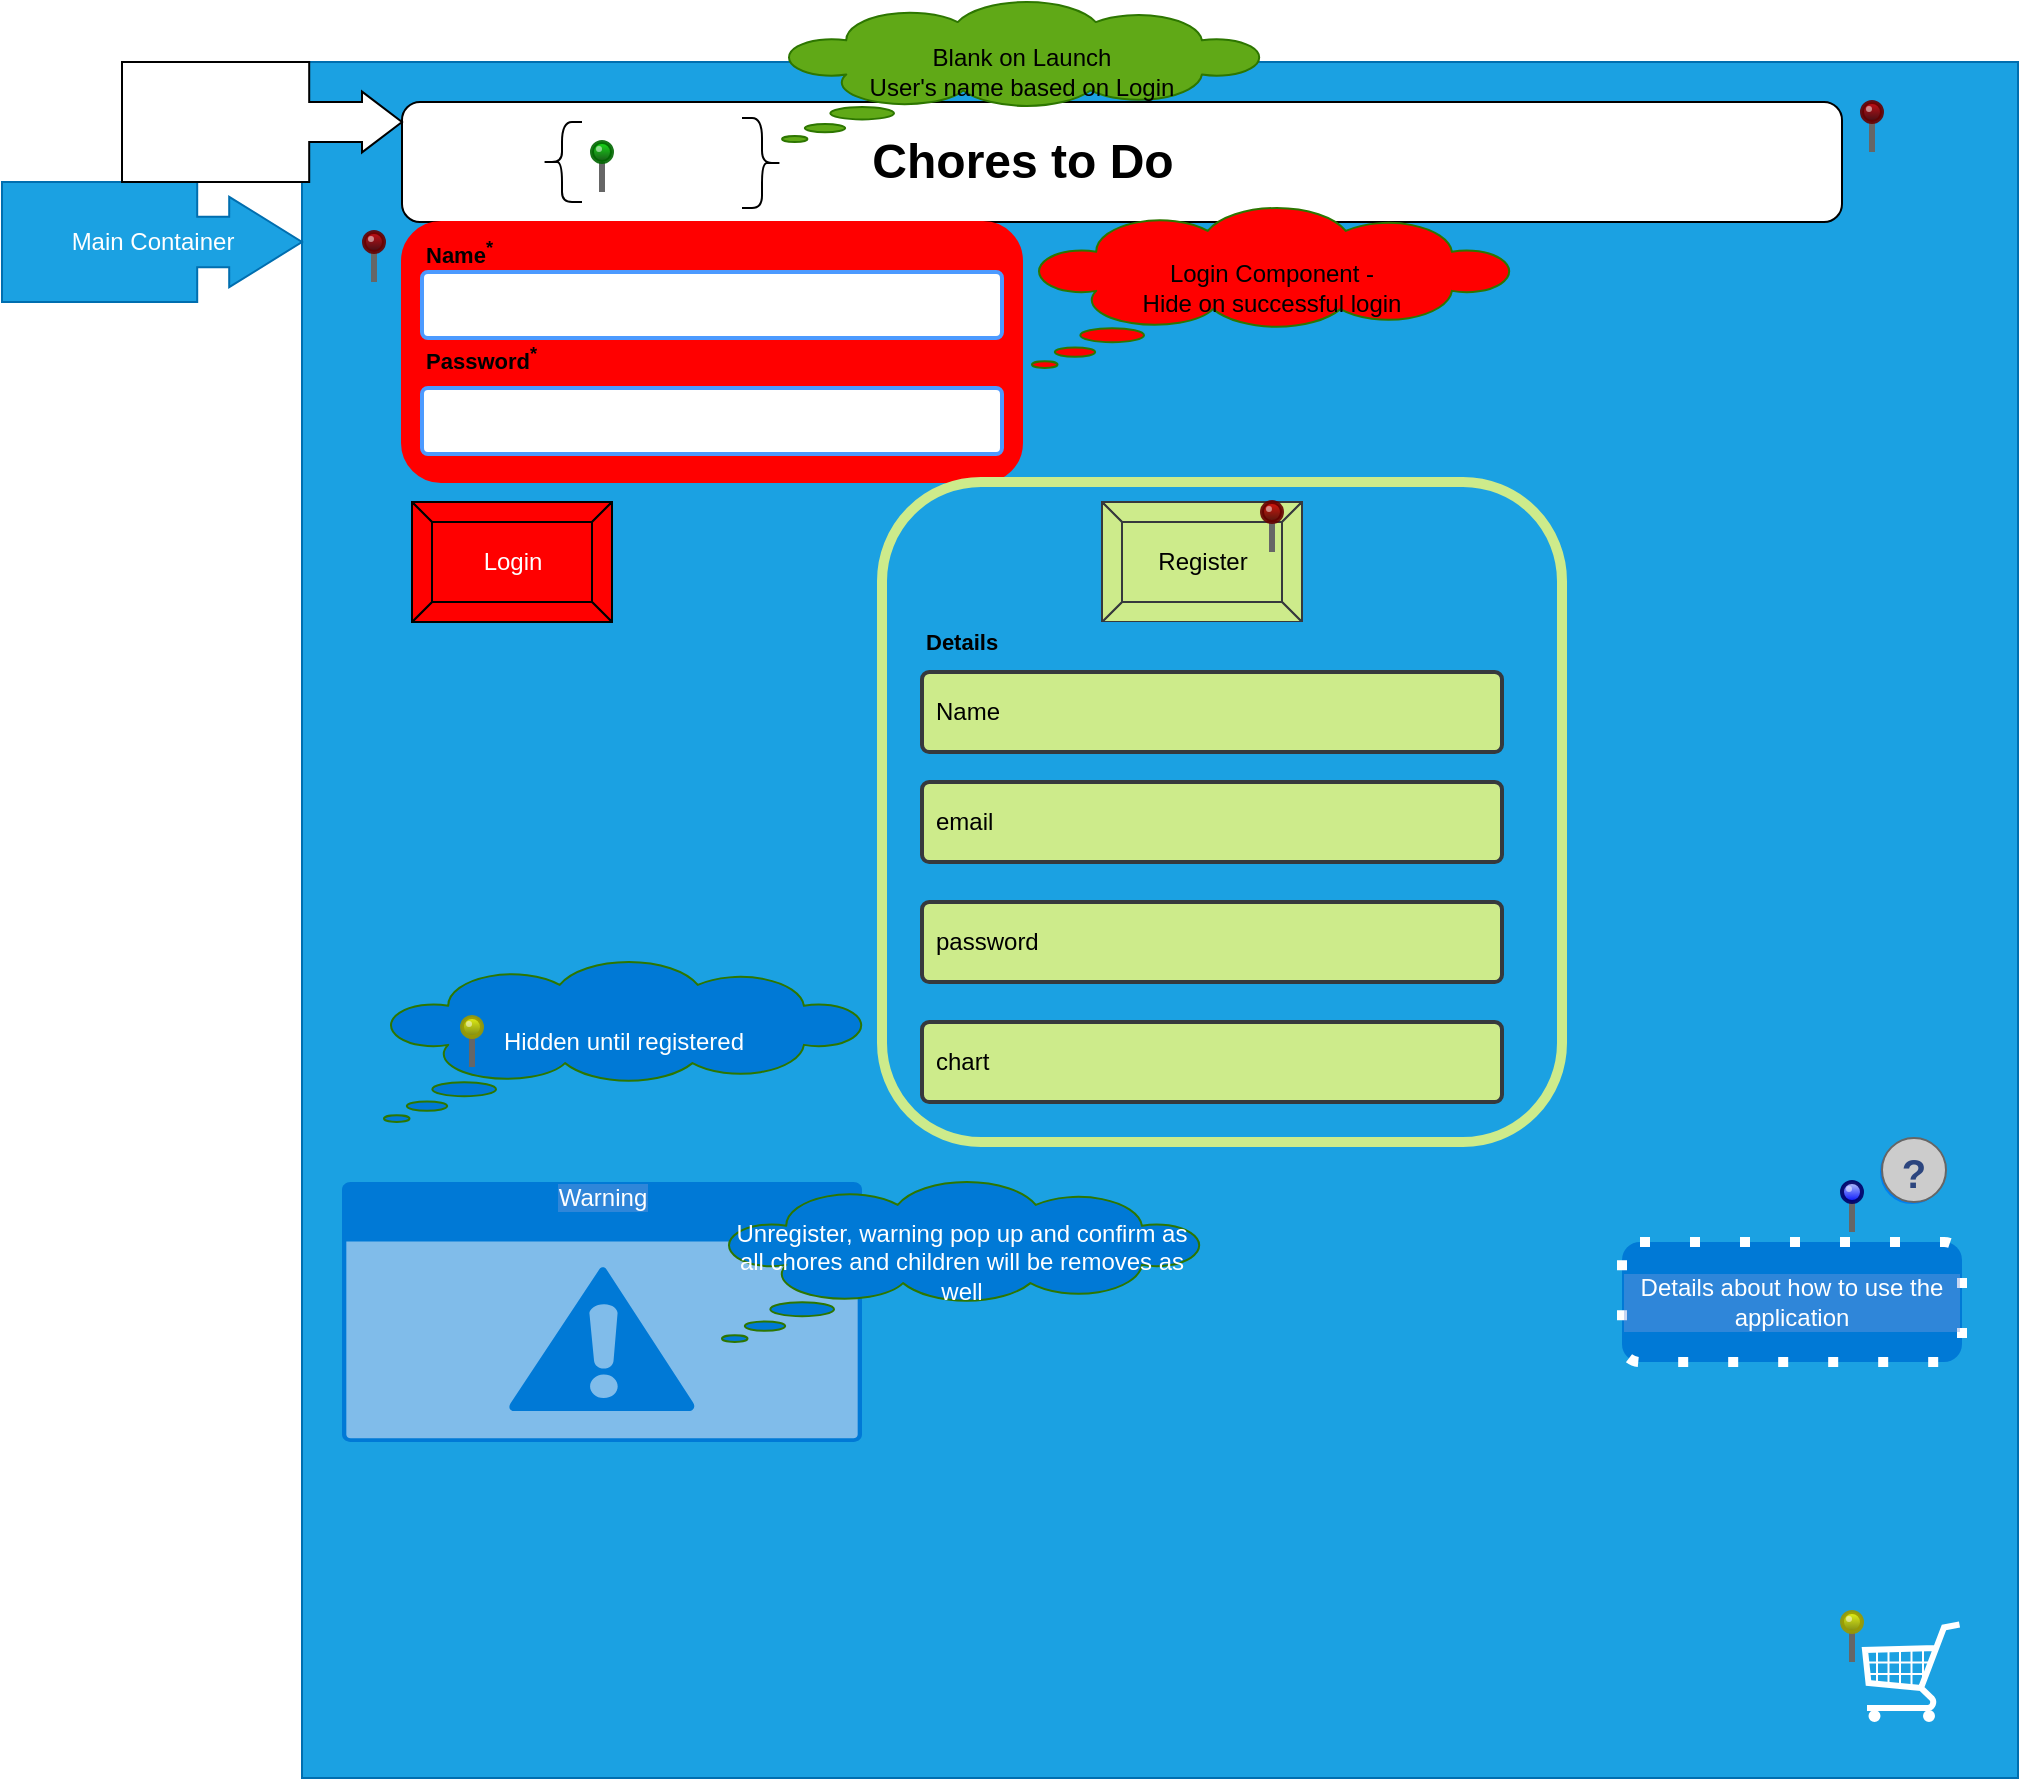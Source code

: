 <mxfile version="17.1.3" type="device" pages="2"><diagram id="uQdzxJknz-knkn3q2d2-" name="Home"><mxGraphModel dx="1422" dy="754" grid="1" gridSize="10" guides="1" tooltips="1" connect="1" arrows="1" fold="1" page="1" pageScale="1" pageWidth="1169" pageHeight="1654" math="0" shadow="0"><root><mxCell id="0"/><mxCell id="1" parent="0"/><mxCell id="AnnoRbx-xIk01J0Zp34o-1" value="" style="whiteSpace=wrap;html=1;aspect=fixed;fillColor=#1ba1e2;fontColor=#ffffff;strokeColor=#006EAF;" vertex="1" parent="1"><mxGeometry x="160" y="40" width="858" height="858" as="geometry"/></mxCell><mxCell id="AnnoRbx-xIk01J0Zp34o-2" value="" style="rounded=1;whiteSpace=wrap;html=1;" vertex="1" parent="1"><mxGeometry x="210" y="60" width="720" height="60" as="geometry"/></mxCell><mxCell id="AnnoRbx-xIk01J0Zp34o-3" value="" style="shape=curlyBracket;whiteSpace=wrap;html=1;rounded=1;" vertex="1" parent="1"><mxGeometry x="280" y="70" width="20" height="40" as="geometry"/></mxCell><mxCell id="AnnoRbx-xIk01J0Zp34o-4" value="" style="shape=curlyBracket;whiteSpace=wrap;html=1;rounded=1;flipH=1;" vertex="1" parent="1"><mxGeometry x="380" y="68" width="20" height="45" as="geometry"/></mxCell><mxCell id="AnnoRbx-xIk01J0Zp34o-5" value="Chores to Do" style="text;strokeColor=none;fillColor=none;html=1;fontSize=24;fontStyle=1;verticalAlign=middle;align=center;" vertex="1" parent="1"><mxGeometry x="470" y="70" width="100" height="40" as="geometry"/></mxCell><mxCell id="AnnoRbx-xIk01J0Zp34o-6" value="&lt;font color=&quot;#000000&quot;&gt;Blank on Launch&lt;br&gt;User's name based on Login&lt;/font&gt;" style="whiteSpace=wrap;html=1;shape=mxgraph.basic.cloud_callout;fillColor=#60a917;fontColor=#ffffff;strokeColor=#2D7600;" vertex="1" parent="1"><mxGeometry x="400" y="10" width="240" height="70" as="geometry"/></mxCell><mxCell id="AnnoRbx-xIk01J0Zp34o-7" value="&lt;font color=&quot;#ffffff&quot;&gt;Main Container&lt;/font&gt;" style="html=1;shadow=0;dashed=0;align=center;verticalAlign=middle;shape=mxgraph.arrows2.calloutArrow;dy=12.6;dx=36.4;notch=97.6;arrowHead=10;fontColor=#ffffff;fillColor=#1ba1e2;strokeColor=#006EAF;" vertex="1" parent="1"><mxGeometry x="10" y="100" width="150" height="60" as="geometry"/></mxCell><mxCell id="AnnoRbx-xIk01J0Zp34o-9" value="Always Show" style="html=1;shadow=0;dashed=0;align=center;verticalAlign=middle;shape=mxgraph.arrows2.calloutArrow;dy=10;dx=20;notch=93.6;arrowHead=5.2;fontColor=#FFFFFF;rotation=0;" vertex="1" parent="1"><mxGeometry x="70" y="40" width="140" height="60" as="geometry"/></mxCell><mxCell id="AnnoRbx-xIk01J0Zp34o-10" value="Login" style="labelPosition=center;verticalLabelPosition=middle;align=center;html=1;shape=mxgraph.basic.button;dx=10;fontColor=#FFFFFF;fillColor=#FF0000;" vertex="1" parent="1"><mxGeometry x="215" y="260" width="100" height="60" as="geometry"/></mxCell><mxCell id="AnnoRbx-xIk01J0Zp34o-11" value="Register&lt;span style=&quot;font-family: monospace; font-size: 0px;&quot;&gt;%3CmxGraphModel%3E%3Croot%3E%3CmxCell%20id%3D%220%22%2F%3E%3CmxCell%20id%3D%221%22%20parent%3D%220%22%2F%3E%3CmxCell%20id%3D%222%22%20value%3D%22Login%22%20style%3D%22labelPosition%3Dcenter%3BverticalLabelPosition%3Dmiddle%3Balign%3Dcenter%3Bhtml%3D1%3Bshape%3Dmxgraph.basic.button%3Bdx%3D10%3BfontColor%3D%23FFFFFF%3B%22%20vertex%3D%221%22%20parent%3D%221%22%3E%3CmxGeometry%20x%3D%22220%22%20y%3D%22200%22%20width%3D%22100%22%20height%3D%2260%22%20as%3D%22geometry%22%2F%3E%3C%2FmxCell%3E%3C%2Froot%3E%3C%2FmxGraphModel%3E&lt;/span&gt;" style="labelPosition=center;verticalLabelPosition=middle;align=center;html=1;shape=mxgraph.basic.button;dx=10;fillColor=#cdeb8b;strokeColor=#36393d;fontColor=#000000;" vertex="1" parent="1"><mxGeometry x="560" y="260" width="100" height="60" as="geometry"/></mxCell><mxCell id="AnnoRbx-xIk01J0Zp34o-17" value="" style="rounded=1;whiteSpace=wrap;html=1;fontColor=#FFFFFF;fillColor=#FF0000;strokeColor=#FF0000;" vertex="1" parent="1"><mxGeometry x="210" y="120" width="310" height="130" as="geometry"/></mxCell><mxCell id="AnnoRbx-xIk01J0Zp34o-13" value="Name&lt;sup&gt;&lt;font&gt;*&lt;/font&gt;&lt;/sup&gt;" style="fillColor=none;strokeColor=none;html=1;fontSize=11;fontStyle=0;align=left;fontColor=#000000;fontStyle=1;fontSize=11" vertex="1" parent="1"><mxGeometry x="220" y="125" width="240" height="20" as="geometry"/></mxCell><mxCell id="AnnoRbx-xIk01J0Zp34o-14" value="UserName" style="rounded=1;arcSize=9;align=left;spacingLeft=5;strokeColor=#4C9AFF;html=1;strokeWidth=2;fontSize=12;fontColor=#FFFFFF;labelBackgroundColor=default;" vertex="1" parent="1"><mxGeometry x="220" y="145" width="290" height="33" as="geometry"/></mxCell><mxCell id="AnnoRbx-xIk01J0Zp34o-15" value="Password&lt;sup&gt;&lt;font&gt;*&lt;/font&gt;&lt;/sup&gt;" style="fillColor=none;strokeColor=none;html=1;fontSize=11;fontStyle=0;align=left;fontColor=#000000;fontStyle=1;fontSize=11" vertex="1" parent="1"><mxGeometry x="220" y="178" width="240" height="20" as="geometry"/></mxCell><mxCell id="AnnoRbx-xIk01J0Zp34o-16" value="&amp;#8226;&amp;#8226;&amp;#8226;&amp;#8226;&amp;#8226;&amp;#8226;&amp;#8226;&amp;#8226;" style="rounded=1;arcSize=9;align=left;spacingLeft=5;strokeColor=#4C9AFF;html=1;strokeWidth=2;fontSize=12;fontColor=#FFFFFF;" vertex="1" parent="1"><mxGeometry x="220" y="203" width="290" height="33" as="geometry"/></mxCell><mxCell id="AnnoRbx-xIk01J0Zp34o-24" value="" style="rounded=1;whiteSpace=wrap;html=1;labelBackgroundColor=#1BA1E2;fontColor=#000000;strokeColor=#CDEB8B;fillColor=none;strokeWidth=5;" vertex="1" parent="1"><mxGeometry x="450" y="250" width="340" height="330" as="geometry"/></mxCell><mxCell id="AnnoRbx-xIk01J0Zp34o-18" value="&lt;font color=&quot;#000000&quot;&gt;Login Component - &lt;br&gt;Hide on successful login&lt;/font&gt;" style="whiteSpace=wrap;html=1;shape=mxgraph.basic.cloud_callout;fillColor=#FF0000;fontColor=#ffffff;strokeColor=#2D7600;" vertex="1" parent="1"><mxGeometry x="525" y="113" width="240" height="80" as="geometry"/></mxCell><mxCell id="AnnoRbx-xIk01J0Zp34o-19" value="Details" style="fillColor=#1ba1e2;strokeColor=none;html=1;fontSize=11;fontStyle=0;align=left;fontColor=#000000;fontStyle=1;fontSize=11;labelBackgroundColor=#1BA1E2;" vertex="1" parent="1"><mxGeometry x="470" y="320" width="240" height="20" as="geometry"/></mxCell><mxCell id="AnnoRbx-xIk01J0Zp34o-20" value="Name" style="rounded=1;arcSize=9;fillColor=#CDEB8B;align=left;spacingLeft=5;strokeColor=#36393d;html=1;strokeWidth=2;fontSize=12;labelBackgroundColor=#CDEB8B;fontColor=#000000;" vertex="1" parent="1"><mxGeometry x="470" y="345" width="290" height="40" as="geometry"/></mxCell><mxCell id="AnnoRbx-xIk01J0Zp34o-21" value="email&lt;span style=&quot;color: rgba(0 , 0 , 0 , 0) ; font-family: monospace ; font-size: 0px ; background-color: rgb(42 , 42 , 42)&quot;&gt;%3CmxGraphModel%3E%3Croot%3E%3CmxCell%20id%3D%220%22%2F%3E%3CmxCell%20id%3D%221%22%20parent%3D%220%22%2F%3E%3CmxCell%20id%3D%222%22%20value%3D%22Name%22%20style%3D%22rounded%3D1%3BarcSize%3D9%3BfillColor%3D%23CDEB8B%3Balign%3Dleft%3BspacingLeft%3D5%3BstrokeColor%3D%2336393d%3Bhtml%3D1%3BstrokeWidth%3D2%3BfontSize%3D12%3BlabelBackgroundColor%3D%23CDEB8B%3BfontColor%3D%23000000%3B%22%20vertex%3D%221%22%20parent%3D%221%22%3E%3CmxGeometry%20x%3D%22470%22%20y%3D%22345%22%20width%3D%22290%22%20height%3D%2240%22%20as%3D%22geometry%22%2F%3E%3C%2FmxCell%3E%3C%2Froot%3E%3C%2FmxGraphModel%3E&lt;/span&gt;" style="rounded=1;arcSize=9;fillColor=#CDEB8B;align=left;spacingLeft=5;strokeColor=#36393d;html=1;strokeWidth=2;fontSize=12;labelBackgroundColor=#CDEB8B;fontColor=#000000;" vertex="1" parent="1"><mxGeometry x="470" y="400" width="290" height="40" as="geometry"/></mxCell><mxCell id="AnnoRbx-xIk01J0Zp34o-22" value="password" style="rounded=1;arcSize=9;fillColor=#CDEB8B;align=left;spacingLeft=5;strokeColor=#36393d;html=1;strokeWidth=2;fontSize=12;labelBackgroundColor=#CDEB8B;fontColor=#000000;" vertex="1" parent="1"><mxGeometry x="470" y="460" width="290" height="40" as="geometry"/></mxCell><mxCell id="AnnoRbx-xIk01J0Zp34o-23" value="chart" style="rounded=1;arcSize=9;fillColor=#CDEB8B;align=left;spacingLeft=5;strokeColor=#36393d;html=1;strokeWidth=2;fontSize=12;labelBackgroundColor=#CDEB8B;fontColor=#000000;" vertex="1" parent="1"><mxGeometry x="470" y="520" width="290" height="40" as="geometry"/></mxCell><mxCell id="GNXQDysCYWcH0LZLFcFq-1" value="" style="shape=image;html=1;verticalAlign=top;verticalLabelPosition=bottom;labelBackgroundColor=#ffffff;imageAspect=0;aspect=fixed;image=https://cdn1.iconfinder.com/data/icons/Vista-Inspirate_1.0/128x128/filesystems/trashcan_full.png;dashed=1;dashPattern=1 4;fontColor=#FFFFFF;strokeColor=#33FFFF;strokeWidth=5;fillColor=#33FFFF;" vertex="1" parent="1"><mxGeometry x="172" y="560" width="38" height="38" as="geometry"/></mxCell><mxCell id="GNXQDysCYWcH0LZLFcFq-3" value="Warning" style="html=1;strokeColor=none;fillColor=#0079D6;labelPosition=center;verticalLabelPosition=middle;verticalAlign=top;align=center;fontSize=12;outlineConnect=0;spacingTop=-6;fontColor=#FFFFFF;sketch=0;shape=mxgraph.sitemap.warning;dashed=1;dashPattern=1 4;labelBackgroundColor=#79D6;" vertex="1" parent="1"><mxGeometry x="180" y="600" width="260" height="130" as="geometry"/></mxCell><mxCell id="GNXQDysCYWcH0LZLFcFq-4" value="&lt;font&gt;Unregister, warning pop up and confirm as all chores and children will be removes as well&lt;/font&gt;" style="whiteSpace=wrap;html=1;shape=mxgraph.basic.cloud_callout;fillColor=#0079D6;fontColor=#FFFFFF;strokeColor=#2D7600;" vertex="1" parent="1"><mxGeometry x="370" y="600" width="240" height="80" as="geometry"/></mxCell><mxCell id="GNXQDysCYWcH0LZLFcFq-5" value="&lt;font&gt;Hidden until registered&lt;br&gt;&lt;/font&gt;" style="whiteSpace=wrap;html=1;shape=mxgraph.basic.cloud_callout;fillColor=#0079D6;fontColor=#FFFFFF;strokeColor=#2D7600;" vertex="1" parent="1"><mxGeometry x="201" y="490" width="240" height="80" as="geometry"/></mxCell><mxCell id="GNXQDysCYWcH0LZLFcFq-6" value="" style="html=1;verticalLabelPosition=bottom;align=center;labelBackgroundColor=#ffffff;verticalAlign=top;strokeWidth=2;strokeColor=#0080F0;shadow=0;dashed=0;shape=mxgraph.ios7.icons.help;dashPattern=1 4;fontColor=#FFFFFF;fillColor=#0079D6;" vertex="1" parent="1"><mxGeometry x="950" y="580" width="30" height="30" as="geometry"/></mxCell><mxCell id="GNXQDysCYWcH0LZLFcFq-7" value="Details about how to use the application" style="rounded=1;whiteSpace=wrap;html=1;dashed=1;dashPattern=1 4;labelBackgroundColor=#79D6;fontColor=#FFFFFF;strokeColor=#FFFFFF;strokeWidth=5;fillColor=#0079D6;" vertex="1" parent="1"><mxGeometry x="820" y="630" width="170" height="60" as="geometry"/></mxCell><mxCell id="GNXQDysCYWcH0LZLFcFq-10" value="" style="verticalLabelPosition=bottom;shadow=0;dashed=0;align=center;html=1;verticalAlign=top;strokeWidth=1;shape=mxgraph.mockup.misc.help_icon;dashPattern=1 4;labelBackgroundColor=#79D6;fontColor=#FFFFFF;fillColor=#0079D6;" vertex="1" parent="1"><mxGeometry x="950" y="578" width="32" height="32" as="geometry"/></mxCell><mxCell id="GNXQDysCYWcH0LZLFcFq-11" value="" style="verticalLabelPosition=bottom;shadow=0;dashed=0;align=center;html=1;verticalAlign=top;strokeWidth=1;shape=mxgraph.mockup.misc.shoppingCart;strokeColor=#FFFFFF;dashPattern=1 4;labelBackgroundColor=#79D6;fontColor=#FFFFFF;fillColor=#FFFFFF;" vertex="1" parent="1"><mxGeometry x="940" y="820" width="50" height="50" as="geometry"/></mxCell><mxCell id="GNXQDysCYWcH0LZLFcFq-12" value="" style="verticalLabelPosition=top;shadow=0;dashed=0;align=center;html=1;verticalAlign=bottom;strokeWidth=1;shape=mxgraph.mockup.misc.pin;fillColor2=#dd0000;fillColor3=#440000;strokeColor=#660000;dashPattern=1 4;labelBackgroundColor=#79D6;fontColor=#FFFFFF;fillColor=#FFFFFF;" vertex="1" parent="1"><mxGeometry x="940" y="60" width="10" height="25" as="geometry"/></mxCell><mxCell id="GNXQDysCYWcH0LZLFcFq-13" value="" style="verticalLabelPosition=top;shadow=0;dashed=0;align=center;html=1;verticalAlign=bottom;strokeWidth=1;shape=mxgraph.mockup.misc.pin;fillColor2=#dd0000;fillColor3=#440000;strokeColor=#660000;dashPattern=1 4;labelBackgroundColor=#79D6;fontColor=#FFFFFF;fillColor=#FFFFFF;" vertex="1" parent="1"><mxGeometry x="191" y="125" width="10" height="25" as="geometry"/></mxCell><mxCell id="GNXQDysCYWcH0LZLFcFq-14" value="" style="verticalLabelPosition=top;shadow=0;dashed=0;align=center;html=1;verticalAlign=bottom;strokeWidth=1;shape=mxgraph.mockup.misc.pin;fillColor2=#dd0000;fillColor3=#440000;strokeColor=#660000;dashPattern=1 4;labelBackgroundColor=#79D6;fontColor=#FFFFFF;fillColor=#FFFFFF;" vertex="1" parent="1"><mxGeometry x="640" y="260" width="10" height="25" as="geometry"/></mxCell><mxCell id="AT_rOY_mARGP--_HJ1oe-1" value="" style="verticalLabelPosition=top;shadow=0;dashed=0;align=center;html=1;verticalAlign=bottom;strokeWidth=1;shape=mxgraph.mockup.misc.pin;fillColor2=#00dd00;fillColor3=#004400;strokeColor=#006600;dashPattern=1 4;labelBackgroundColor=#79D6;fontColor=#FFFFFF;fillColor=#FFFFFF;" vertex="1" parent="1"><mxGeometry x="305" y="80" width="10" height="25" as="geometry"/></mxCell><mxCell id="AT_rOY_mARGP--_HJ1oe-2" value="" style="verticalLabelPosition=top;shadow=0;dashed=0;align=center;html=1;verticalAlign=bottom;strokeWidth=1;shape=mxgraph.mockup.misc.pin;fillColor2=#ffff00;fillColor3=#888800;strokeColor=#999900;dashPattern=1 4;labelBackgroundColor=#79D6;fontColor=#FFFFFF;fillColor=#FFFFFF;" vertex="1" parent="1"><mxGeometry x="240" y="517.5" width="10" height="25" as="geometry"/></mxCell><mxCell id="AT_rOY_mARGP--_HJ1oe-3" value="" style="verticalLabelPosition=top;shadow=0;dashed=0;align=center;html=1;verticalAlign=bottom;strokeWidth=1;shape=mxgraph.mockup.misc.pin;fillColor2=#ccccff;fillColor3=#0000ff;strokeColor=#000066;dashPattern=1 4;labelBackgroundColor=#79D6;fontColor=#FFFFFF;fillColor=#FFFFFF;" vertex="1" parent="1"><mxGeometry x="930" y="600" width="10" height="25" as="geometry"/></mxCell><mxCell id="AT_rOY_mARGP--_HJ1oe-4" value="" style="verticalLabelPosition=top;shadow=0;dashed=0;align=center;html=1;verticalAlign=bottom;strokeWidth=1;shape=mxgraph.mockup.misc.pin;fillColor2=#ffff00;fillColor3=#888800;strokeColor=#999900;dashPattern=1 4;labelBackgroundColor=#79D6;fontColor=#FFFFFF;fillColor=#FFFFFF;" vertex="1" parent="1"><mxGeometry x="930" y="815" width="10" height="25" as="geometry"/></mxCell></root></mxGraphModel></diagram><diagram id="iOtjHNLt5gvTZADca6g7" name="User"><mxGraphModel dx="1497" dy="734" grid="1" gridSize="10" guides="1" tooltips="1" connect="1" arrows="1" fold="1" page="1" pageScale="1" pageWidth="1169" pageHeight="1654" math="0" shadow="0"><root><mxCell id="EKyuDqVygnuQrYyqgMCx-0"/><mxCell id="EKyuDqVygnuQrYyqgMCx-1" parent="EKyuDqVygnuQrYyqgMCx-0"/><mxCell id="EKyuDqVygnuQrYyqgMCx-2" value="" style="whiteSpace=wrap;html=1;aspect=fixed;fillColor=#1ba1e2;fontColor=#ffffff;strokeColor=#006EAF;" vertex="1" parent="EKyuDqVygnuQrYyqgMCx-1"><mxGeometry x="20" y="110" width="1050" height="1050" as="geometry"/></mxCell><mxCell id="HEvywO-M2xjcVS5ZFFDW-0" value="" style="rounded=1;whiteSpace=wrap;html=1;" vertex="1" parent="EKyuDqVygnuQrYyqgMCx-1"><mxGeometry x="65" y="210" width="1000" height="60" as="geometry"/></mxCell><mxCell id="HEvywO-M2xjcVS5ZFFDW-1" value="" style="shape=curlyBracket;whiteSpace=wrap;html=1;rounded=1;" vertex="1" parent="EKyuDqVygnuQrYyqgMCx-1"><mxGeometry x="145" y="220" width="20" height="40" as="geometry"/></mxCell><mxCell id="HEvywO-M2xjcVS5ZFFDW-2" value="" style="shape=curlyBracket;whiteSpace=wrap;html=1;rounded=1;flipH=1;" vertex="1" parent="EKyuDqVygnuQrYyqgMCx-1"><mxGeometry x="245" y="218" width="20" height="45" as="geometry"/></mxCell><mxCell id="HEvywO-M2xjcVS5ZFFDW-3" value="Chores to Do" style="text;strokeColor=none;fillColor=none;html=1;fontSize=24;fontStyle=1;verticalAlign=middle;align=center;" vertex="1" parent="EKyuDqVygnuQrYyqgMCx-1"><mxGeometry x="335" y="220" width="100" height="40" as="geometry"/></mxCell><mxCell id="eGK-EMF8AfHxRDZu5Wdc-0" value="" style="rounded=1;whiteSpace=wrap;html=1;labelBackgroundColor=#1BA1E2;fontColor=#000000;strokeColor=#000000;strokeWidth=5;fillColor=#FFFFFF;" vertex="1" parent="EKyuDqVygnuQrYyqgMCx-1"><mxGeometry x="135" y="295" width="800" height="400" as="geometry"/></mxCell><mxCell id="AoQenWk2DF9PCBRYERfh-0" value="Logout" style="labelPosition=center;verticalLabelPosition=middle;align=center;html=1;shape=mxgraph.basic.button;dx=10;fontColor=#000000;fillColor=#6666FF;strokeColor=#000000;" vertex="1" parent="EKyuDqVygnuQrYyqgMCx-1"><mxGeometry x="855" y="215.5" width="80" height="50" as="geometry"/></mxCell><mxCell id="AoQenWk2DF9PCBRYERfh-1" value="&lt;font color=&quot;#000000&quot;&gt;Hidden until successful login&lt;br&gt;Return to Home Page and hide&lt;/font&gt;" style="whiteSpace=wrap;html=1;shape=mxgraph.basic.cloud_callout;fillColor=#6666FF;fontColor=#ffffff;strokeColor=#2D7600;" vertex="1" parent="EKyuDqVygnuQrYyqgMCx-1"><mxGeometry x="865" y="135.5" width="240" height="80" as="geometry"/></mxCell><mxCell id="AoQenWk2DF9PCBRYERfh-2" value="Goal :" style="text;strokeColor=none;fillColor=none;html=1;fontSize=24;fontStyle=1;verticalAlign=middle;align=center;labelBackgroundColor=#1BA1E2;fontColor=#FFFFFF;" vertex="1" parent="EKyuDqVygnuQrYyqgMCx-1"><mxGeometry x="165" y="410" width="100" height="40" as="geometry"/></mxCell><mxCell id="AoQenWk2DF9PCBRYERfh-3" value="" style="shape=curlyBracket;whiteSpace=wrap;html=1;rounded=1;fontColor=#000000;fillColor=#000000;strokeColor=#000000;" vertex="1" parent="EKyuDqVygnuQrYyqgMCx-1"><mxGeometry x="255" y="410" width="20" height="40" as="geometry"/></mxCell><mxCell id="AoQenWk2DF9PCBRYERfh-4" value="" style="shape=curlyBracket;whiteSpace=wrap;html=1;rounded=1;flipH=1;fontColor=#000000;fillColor=#000000;strokeColor=#000000;" vertex="1" parent="EKyuDqVygnuQrYyqgMCx-1"><mxGeometry x="341" y="410" width="20" height="40" as="geometry"/></mxCell><mxCell id="AoQenWk2DF9PCBRYERfh-9" value="Goal" style="edgeStyle=orthogonalEdgeStyle;rounded=0;orthogonalLoop=1;jettySize=auto;html=1;fontColor=#000000;labelBackgroundColor=#FFFF33;exitX=0.967;exitY=0.75;exitDx=0;exitDy=0;exitPerimeter=0;" edge="1" parent="EKyuDqVygnuQrYyqgMCx-1" source="AoQenWk2DF9PCBRYERfh-6" target="AoQenWk2DF9PCBRYERfh-7"><mxGeometry relative="1" as="geometry"/></mxCell><mxCell id="AoQenWk2DF9PCBRYERfh-6" value="" style="shape=curlyBracket;whiteSpace=wrap;html=1;rounded=1;fontColor=#000000;fillColor=#000000;strokeColor=#000000;" vertex="1" parent="EKyuDqVygnuQrYyqgMCx-1"><mxGeometry x="654" y="410" width="20" height="40" as="geometry"/></mxCell><mxCell id="AoQenWk2DF9PCBRYERfh-7" value="" style="shape=curlyBracket;whiteSpace=wrap;html=1;rounded=1;flipH=1;fontColor=#000000;fillColor=#000000;strokeColor=#000000;" vertex="1" parent="EKyuDqVygnuQrYyqgMCx-1"><mxGeometry x="704" y="410" width="20" height="40" as="geometry"/></mxCell><mxCell id="AoQenWk2DF9PCBRYERfh-8" value="creditsEarned" style="text;html=1;strokeColor=none;fillColor=none;align=center;verticalAlign=middle;whiteSpace=wrap;rounded=0;labelBackgroundColor=#FFFF33;fontColor=#000000;" vertex="1" parent="EKyuDqVygnuQrYyqgMCx-1"><mxGeometry x="277" y="415" width="60" height="30" as="geometry"/></mxCell><mxCell id="AoQenWk2DF9PCBRYERfh-10" value="" style="shape=curlyBracket;whiteSpace=wrap;html=1;rounded=1;fontColor=#000000;fillColor=#000000;strokeColor=#000000;" vertex="1" parent="EKyuDqVygnuQrYyqgMCx-1"><mxGeometry x="735" y="410" width="20" height="40" as="geometry"/></mxCell><mxCell id="AoQenWk2DF9PCBRYERfh-11" value="" style="shape=curlyBracket;whiteSpace=wrap;html=1;rounded=1;flipH=1;fontColor=#000000;fillColor=#000000;strokeColor=#000000;" vertex="1" parent="EKyuDqVygnuQrYyqgMCx-1"><mxGeometry x="835" y="410" width="20" height="40" as="geometry"/></mxCell><mxCell id="AoQenWk2DF9PCBRYERfh-12" value="credittype" style="text;html=1;strokeColor=none;fillColor=none;align=center;verticalAlign=middle;whiteSpace=wrap;rounded=0;labelBackgroundColor=#FFFF33;fontColor=#000000;" vertex="1" parent="EKyuDqVygnuQrYyqgMCx-1"><mxGeometry x="765" y="415" width="60" height="30" as="geometry"/></mxCell><mxCell id="AoQenWk2DF9PCBRYERfh-14" value="" style="verticalLabelPosition=bottom;verticalAlign=top;html=1;shape=mxgraph.basic.smiley;labelBackgroundColor=#FFFF33;fontColor=#000000;strokeColor=#000000;strokeWidth=5;fillColor=#FFFF33;" vertex="1" parent="EKyuDqVygnuQrYyqgMCx-1"><mxGeometry x="875" y="380" width="100" height="100" as="geometry"/></mxCell><mxCell id="AoQenWk2DF9PCBRYERfh-15" value="&lt;font color=&quot;#000000&quot;&gt;Animate graphic when goal achieved&lt;/font&gt;" style="whiteSpace=wrap;html=1;shape=mxgraph.basic.cloud_callout;fillColor=#FFFF33;fontColor=#ffffff;strokeColor=#2D7600;" vertex="1" parent="EKyuDqVygnuQrYyqgMCx-1"><mxGeometry x="875" y="310" width="240" height="80" as="geometry"/></mxCell><mxCell id="AoQenWk2DF9PCBRYERfh-17" value="Task" style="text;html=1;strokeColor=none;fillColor=none;align=center;verticalAlign=middle;whiteSpace=wrap;rounded=0;labelBackgroundColor=#FFFFFF;fontColor=#000000;" vertex="1" parent="EKyuDqVygnuQrYyqgMCx-1"><mxGeometry x="215" y="485" width="60" height="30" as="geometry"/></mxCell><mxCell id="AoQenWk2DF9PCBRYERfh-18" value="Description" style="text;html=1;strokeColor=none;fillColor=none;align=center;verticalAlign=middle;whiteSpace=wrap;rounded=0;labelBackgroundColor=#FFFFFF;fontColor=#000000;" vertex="1" parent="EKyuDqVygnuQrYyqgMCx-1"><mxGeometry x="361" y="485" width="60" height="30" as="geometry"/></mxCell><mxCell id="AoQenWk2DF9PCBRYERfh-19" value="Status" style="text;html=1;strokeColor=none;fillColor=none;align=center;verticalAlign=middle;whiteSpace=wrap;rounded=0;labelBackgroundColor=#FFFFFF;fontColor=#000000;" vertex="1" parent="EKyuDqVygnuQrYyqgMCx-1"><mxGeometry x="714" y="480" width="60" height="30" as="geometry"/></mxCell><mxCell id="AoQenWk2DF9PCBRYERfh-20" value="Complete" style="labelPosition=center;verticalLabelPosition=middle;align=center;html=1;shape=mxgraph.basic.button;dx=10;fontColor=#000000;fillColor=#FFFF33;strokeColor=#000000;" vertex="1" parent="EKyuDqVygnuQrYyqgMCx-1"><mxGeometry x="624" y="520" width="100" height="60" as="geometry"/></mxCell><mxCell id="AoQenWk2DF9PCBRYERfh-21" value="" style="verticalLabelPosition=bottom;verticalAlign=top;html=1;shape=mxgraph.basic.tick;labelBackgroundColor=#FFFF33;fontColor=#000000;strokeColor=#000000;strokeWidth=5;fillColor=#FFFF33;" vertex="1" parent="EKyuDqVygnuQrYyqgMCx-1"><mxGeometry x="740" y="510" width="85" height="80" as="geometry"/></mxCell><mxCell id="AoQenWk2DF9PCBRYERfh-23" value="Credits" style="text;html=1;strokeColor=none;fillColor=none;align=center;verticalAlign=middle;whiteSpace=wrap;rounded=0;labelBackgroundColor=#FFFFFF;fontColor=#000000;" vertex="1" parent="EKyuDqVygnuQrYyqgMCx-1"><mxGeometry x="505" y="485" width="60" height="30" as="geometry"/></mxCell><mxCell id="AoQenWk2DF9PCBRYERfh-24" value="" style="shape=partialRectangle;whiteSpace=wrap;html=1;top=0;bottom=0;fillColor=none;labelBackgroundColor=#FFFFFF;fontColor=#000000;strokeColor=#000000;strokeWidth=5;" vertex="1" parent="EKyuDqVygnuQrYyqgMCx-1"><mxGeometry x="185" y="480" width="120" height="40" as="geometry"/></mxCell><mxCell id="AoQenWk2DF9PCBRYERfh-25" value="" style="shape=partialRectangle;whiteSpace=wrap;html=1;right=0;top=0;bottom=0;fillColor=none;routingCenterX=-0.5;labelBackgroundColor=#FFFFFF;fontColor=#000000;strokeColor=#000000;strokeWidth=5;" vertex="1" parent="EKyuDqVygnuQrYyqgMCx-1"><mxGeometry x="486" y="480" width="120" height="40" as="geometry"/></mxCell><mxCell id="AoQenWk2DF9PCBRYERfh-26" value="" style="shape=partialRectangle;whiteSpace=wrap;html=1;right=0;top=0;bottom=0;fillColor=none;routingCenterX=-0.5;labelBackgroundColor=#FFFF33;fontColor=#000000;strokeColor=#000000;strokeWidth=5;" vertex="1" parent="EKyuDqVygnuQrYyqgMCx-1"><mxGeometry x="604" y="480" width="120" height="40" as="geometry"/></mxCell><mxCell id="AoQenWk2DF9PCBRYERfh-27" value="xxxxxx" style="text;html=1;strokeColor=none;fillColor=none;align=center;verticalAlign=middle;whiteSpace=wrap;rounded=0;labelBackgroundColor=#FFFFFF;fontColor=#000000;" vertex="1" parent="EKyuDqVygnuQrYyqgMCx-1"><mxGeometry x="215" y="520" width="60" height="30" as="geometry"/></mxCell><mxCell id="AoQenWk2DF9PCBRYERfh-28" value="xxxxxx" style="text;html=1;strokeColor=none;fillColor=none;align=center;verticalAlign=middle;whiteSpace=wrap;rounded=0;labelBackgroundColor=#FFFFFF;fontColor=#000000;" vertex="1" parent="EKyuDqVygnuQrYyqgMCx-1"><mxGeometry x="361" y="520" width="60" height="30" as="geometry"/></mxCell><mxCell id="AoQenWk2DF9PCBRYERfh-29" value="xxxxxx" style="text;html=1;strokeColor=none;fillColor=none;align=center;verticalAlign=middle;whiteSpace=wrap;rounded=0;labelBackgroundColor=#FFFFFF;fontColor=#000000;" vertex="1" parent="EKyuDqVygnuQrYyqgMCx-1"><mxGeometry x="515" y="520" width="60" height="30" as="geometry"/></mxCell><mxCell id="AoQenWk2DF9PCBRYERfh-30" value="xxxxxx" style="text;html=1;strokeColor=none;fillColor=none;align=center;verticalAlign=middle;whiteSpace=wrap;rounded=0;labelBackgroundColor=#FFFFFF;fontColor=#000000;" vertex="1" parent="EKyuDqVygnuQrYyqgMCx-1"><mxGeometry x="216" y="550" width="60" height="30" as="geometry"/></mxCell><mxCell id="AoQenWk2DF9PCBRYERfh-31" value="xxxxxx" style="text;html=1;strokeColor=none;fillColor=none;align=center;verticalAlign=middle;whiteSpace=wrap;rounded=0;labelBackgroundColor=#FFFFFF;fontColor=#000000;" vertex="1" parent="EKyuDqVygnuQrYyqgMCx-1"><mxGeometry x="362" y="550" width="60" height="30" as="geometry"/></mxCell><mxCell id="AoQenWk2DF9PCBRYERfh-32" value="xxxxxx" style="text;html=1;strokeColor=none;fillColor=none;align=center;verticalAlign=middle;whiteSpace=wrap;rounded=0;labelBackgroundColor=#FFFFFF;fontColor=#000000;" vertex="1" parent="EKyuDqVygnuQrYyqgMCx-1"><mxGeometry x="516" y="550" width="60" height="30" as="geometry"/></mxCell><mxCell id="AoQenWk2DF9PCBRYERfh-33" value="" style="rounded=1;whiteSpace=wrap;html=1;labelBackgroundColor=#FFFFFF;fontColor=#FFFFFF;strokeColor=#FF0000;strokeWidth=1;fillColor=none;dashed=1;" vertex="1" parent="EKyuDqVygnuQrYyqgMCx-1"><mxGeometry x="155" y="400" width="710" height="60" as="geometry"/></mxCell><mxCell id="AoQenWk2DF9PCBRYERfh-34" value="" style="rounded=1;whiteSpace=wrap;html=1;labelBackgroundColor=#FFFFFF;fontColor=#FFFFFF;strokeColor=#00CC00;strokeWidth=3;fillColor=none;dashed=1;" vertex="1" parent="EKyuDqVygnuQrYyqgMCx-1"><mxGeometry x="615" y="470" width="230" height="150" as="geometry"/></mxCell><mxCell id="AoQenWk2DF9PCBRYERfh-36" value="" style="rounded=1;whiteSpace=wrap;html=1;labelBackgroundColor=#FFFFFF;fontColor=#FFFFFF;strokeColor=#FF0000;strokeWidth=3;fillColor=none;dashed=1;" vertex="1" parent="EKyuDqVygnuQrYyqgMCx-1"><mxGeometry x="155" y="470" width="710" height="150" as="geometry"/></mxCell><mxCell id="AoQenWk2DF9PCBRYERfh-35" value="Default button, when clicked replace with tick" style="whiteSpace=wrap;html=1;shape=mxgraph.basic.cloud_callout;fillColor=#2D7600;fontColor=#FFFFFF;strokeColor=#2D7600;" vertex="1" parent="EKyuDqVygnuQrYyqgMCx-1"><mxGeometry x="845" y="485" width="240" height="80" as="geometry"/></mxCell><mxCell id="AoQenWk2DF9PCBRYERfh-37" value="&lt;font color=&quot;#000000&quot;&gt;Chore Data assigned to &lt;br&gt;child logged in&lt;/font&gt;" style="whiteSpace=wrap;html=1;shape=mxgraph.basic.cloud_callout;fillColor=#FF0000;fontColor=#ffffff;strokeColor=#2D7600;" vertex="1" parent="EKyuDqVygnuQrYyqgMCx-1"><mxGeometry x="856" y="550" width="229" height="80" as="geometry"/></mxCell><mxCell id="AoQenWk2DF9PCBRYERfh-38" value="" style="html=1;shadow=0;dashed=0;shape=mxgraph.bootstrap.rrect;rSize=5;strokeColor=none;fillColor=#f6f6f6;whiteSpace=wrap;labelBackgroundColor=#FFFFFF;fontColor=#FFFFFF;" vertex="1" parent="EKyuDqVygnuQrYyqgMCx-1"><mxGeometry x="265" y="450" width="580" height="10" as="geometry"/></mxCell><mxCell id="AoQenWk2DF9PCBRYERfh-39" value="" style="html=1;shadow=0;dashed=0;shape=mxgraph.bootstrap.leftButtonStriped;fillColor=#55BFE0;fontColor=#FFFFFF;whiteSpace=wrap;labelBackgroundColor=#FFFFFF;strokeColor=#FF0000;strokeWidth=3;" vertex="1" parent="AoQenWk2DF9PCBRYERfh-38"><mxGeometry width="362.5" height="10" as="geometry"/></mxCell><mxCell id="AoQenWk2DF9PCBRYERfh-43" value="" style="shape=curlyBracket;whiteSpace=wrap;html=1;rounded=1;dashed=1;labelBackgroundColor=#FFFFFF;fontColor=#FFFFFF;strokeColor=#FF0000;strokeWidth=3;fillColor=#FF0000;" vertex="1" parent="EKyuDqVygnuQrYyqgMCx-1"><mxGeometry x="50" y="290" width="35" height="400" as="geometry"/></mxCell><mxCell id="AoQenWk2DF9PCBRYERfh-44" value="" style="shape=curlyBracket;whiteSpace=wrap;html=1;rounded=1;dashed=1;labelBackgroundColor=#FFFFFF;fontColor=#FFFFFF;strokeColor=#FF0000;strokeWidth=3;fillColor=#FF0000;" vertex="1" parent="EKyuDqVygnuQrYyqgMCx-1"><mxGeometry x="50" y="695" width="35" height="885" as="geometry"/></mxCell><mxCell id="AoQenWk2DF9PCBRYERfh-45" value="" style="rounded=1;whiteSpace=wrap;html=1;labelBackgroundColor=#1BA1E2;fontColor=#000000;strokeColor=#000000;strokeWidth=5;fillColor=#FFFFFF;" vertex="1" parent="EKyuDqVygnuQrYyqgMCx-1"><mxGeometry x="135" y="690" width="800" height="900" as="geometry"/></mxCell><mxCell id="AoQenWk2DF9PCBRYERfh-46" value="Add child" style="labelPosition=center;verticalLabelPosition=middle;align=center;html=1;shape=mxgraph.basic.button;dx=10;fillColor=#FAD7AC;strokeColor=#b46504;fontColor=#000000;" vertex="1" parent="EKyuDqVygnuQrYyqgMCx-1"><mxGeometry x="825" y="740" width="80" height="50" as="geometry"/></mxCell><mxCell id="TAhjwudHaGeD1SHkmzCH-0" value="UserName" style="rounded=1;arcSize=9;fillColor=#FAD7AC;align=left;spacingLeft=5;strokeColor=#36393d;html=1;strokeWidth=2;fontSize=12;labelBackgroundColor=#FAD7AC;fontColor=#000000;" vertex="1" parent="EKyuDqVygnuQrYyqgMCx-1"><mxGeometry x="615" y="807" width="290" height="33" as="geometry"/></mxCell><mxCell id="TAhjwudHaGeD1SHkmzCH-1" value="Password&lt;span style=&quot;color: rgba(0 , 0 , 0 , 0) ; font-family: monospace ; font-size: 0px ; background-color: rgb(42 , 42 , 42)&quot;&gt;%3CmxGraphModel%3E%3Croot%3E%3CmxCell%20id%3D%220%22%2F%3E%3CmxCell%20id%3D%221%22%20parent%3D%220%22%2F%3E%3CmxCell%20id%3D%222%22%20value%3D%22UserName%22%20style%3D%22rounded%3D1%3BarcSize%3D9%3BfillColor%3D%23FAD7AC%3Balign%3Dleft%3BspacingLeft%3D5%3BstrokeColor%3D%2336393d%3Bhtml%3D1%3BstrokeWidth%3D2%3BfontSize%3D12%3BlabelBackgroundColor%3D%23FAD7AC%3BfontColor%3D%23000000%3B%22%20vertex%3D%221%22%20parent%3D%221%22%3E%3CmxGeometry%20x%3D%22615%22%20y%3D%22807%22%20width%3D%22290%22%20height%3D%2233%22%20as%3D%22geometry%22%2F%3E%3C%2FmxCell%3E%3C%2Froot%3E%3C%2FmxGraphModel%3E&lt;/span&gt;" style="rounded=1;arcSize=9;fillColor=#FAD7AC;align=left;spacingLeft=5;strokeColor=#36393d;html=1;strokeWidth=2;fontSize=12;labelBackgroundColor=#FAD7AC;fontColor=#000000;" vertex="1" parent="EKyuDqVygnuQrYyqgMCx-1"><mxGeometry x="615" y="850" width="290" height="33" as="geometry"/></mxCell><mxCell id="TAhjwudHaGeD1SHkmzCH-2" value="Himt" style="rounded=1;arcSize=9;fillColor=#FAD7AC;align=left;spacingLeft=5;strokeColor=#36393d;html=1;strokeWidth=2;fontSize=12;labelBackgroundColor=#FAD7AC;fontColor=#000000;" vertex="1" parent="EKyuDqVygnuQrYyqgMCx-1"><mxGeometry x="615" y="893.5" width="290" height="33" as="geometry"/></mxCell><mxCell id="TAhjwudHaGeD1SHkmzCH-3" value="Child's Name" style="rounded=1;arcSize=9;fillColor=#FAD7AC;align=left;spacingLeft=5;strokeColor=#36393d;html=1;strokeWidth=2;fontSize=12;labelBackgroundColor=#FAD7AC;fontColor=#000000;" vertex="1" parent="EKyuDqVygnuQrYyqgMCx-1"><mxGeometry x="615" y="940" width="290" height="33" as="geometry"/></mxCell><mxCell id="TAhjwudHaGeD1SHkmzCH-4" value="Reward Goal" style="rounded=1;arcSize=9;fillColor=#FAD7AC;align=left;spacingLeft=5;strokeColor=#36393d;html=1;strokeWidth=2;fontSize=12;labelBackgroundColor=#FAD7AC;fontColor=#000000;" vertex="1" parent="EKyuDqVygnuQrYyqgMCx-1"><mxGeometry x="615" y="990" width="290" height="33" as="geometry"/></mxCell><mxCell id="TAhjwudHaGeD1SHkmzCH-5" value="Reward Type" style="rounded=1;arcSize=9;fillColor=#FAD7AC;align=left;spacingLeft=5;strokeColor=#36393d;html=1;strokeWidth=2;fontSize=12;labelBackgroundColor=#FAD7AC;fontColor=#000000;" vertex="1" parent="EKyuDqVygnuQrYyqgMCx-1"><mxGeometry x="615" y="1040" width="290" height="33" as="geometry"/></mxCell><mxCell id="TAhjwudHaGeD1SHkmzCH-6" value="" style="rounded=1;whiteSpace=wrap;html=1;labelBackgroundColor=#FFFFFF;fontColor=#FFFFFF;strokeColor=#FAD7AC;strokeWidth=5;fillColor=none;" vertex="1" parent="EKyuDqVygnuQrYyqgMCx-1"><mxGeometry x="600" y="718" width="320" height="450" as="geometry"/></mxCell><mxCell id="TAhjwudHaGeD1SHkmzCH-7" value="&lt;font color=&quot;#000000&quot;&gt;Set up child and child user&lt;/font&gt;" style="whiteSpace=wrap;html=1;shape=mxgraph.basic.cloud_callout;fillColor=#fad7ac;strokeColor=#b46504;" vertex="1" parent="EKyuDqVygnuQrYyqgMCx-1"><mxGeometry x="810.5" y="670" width="229" height="80" as="geometry"/></mxCell><mxCell id="TAhjwudHaGeD1SHkmzCH-9" value="Save" style="labelPosition=center;verticalLabelPosition=middle;align=center;html=1;shape=mxgraph.basic.button;dx=10;fillColor=#fad7ac;strokeColor=#b46504;fontColor=#000000;" vertex="1" parent="EKyuDqVygnuQrYyqgMCx-1"><mxGeometry x="714" y="1090" width="80" height="50" as="geometry"/></mxCell><mxCell id="TAhjwudHaGeD1SHkmzCH-10" value="Task Name" style="rounded=1;arcSize=9;fillColor=#33FFFF;align=left;spacingLeft=5;strokeColor=#36393d;html=1;strokeWidth=2;fontSize=12;labelBackgroundColor=#33FFFF;fontColor=#000000;" vertex="1" parent="EKyuDqVygnuQrYyqgMCx-1"><mxGeometry x="195" y="817" width="290" height="33" as="geometry"/></mxCell><mxCell id="TAhjwudHaGeD1SHkmzCH-11" value="Describe the task" style="rounded=1;arcSize=9;fillColor=#33FFFF;align=left;spacingLeft=5;strokeColor=#36393d;html=1;strokeWidth=2;fontSize=12;labelBackgroundColor=#33FFFF;fontColor=#000000;" vertex="1" parent="EKyuDqVygnuQrYyqgMCx-1"><mxGeometry x="195" y="870" width="290" height="33" as="geometry"/></mxCell><mxCell id="TAhjwudHaGeD1SHkmzCH-12" value="Task Worth/Credit" style="rounded=1;arcSize=9;fillColor=#33FFFF;align=left;spacingLeft=5;strokeColor=#36393d;html=1;strokeWidth=2;fontSize=12;labelBackgroundColor=#33FFFF;fontColor=#000000;" vertex="1" parent="EKyuDqVygnuQrYyqgMCx-1"><mxGeometry x="195" y="926.5" width="290" height="33" as="geometry"/></mxCell><mxCell id="TAhjwudHaGeD1SHkmzCH-13" value="Default to name on tab" style="rounded=1;arcSize=9;fillColor=#33FFFF;align=left;spacingLeft=5;strokeColor=#36393d;html=1;strokeWidth=2;fontSize=12;labelBackgroundColor=#33FFFF;fontColor=#000000;" vertex="1" parent="EKyuDqVygnuQrYyqgMCx-1"><mxGeometry x="195" y="990" width="290" height="33" as="geometry"/></mxCell><mxCell id="TAhjwudHaGeD1SHkmzCH-15" value="" style="rounded=1;whiteSpace=wrap;html=1;labelBackgroundColor=#FFFFFF;fontColor=#FFFFFF;strokeColor=#33FFFF;strokeWidth=5;fillColor=none;" vertex="1" parent="EKyuDqVygnuQrYyqgMCx-1"><mxGeometry x="157.5" y="790" width="365" height="310" as="geometry"/></mxCell><mxCell id="TAhjwudHaGeD1SHkmzCH-22" value="" style="strokeWidth=1;shadow=0;dashed=0;align=center;html=1;shape=mxgraph.mockup.containers.marginRect2;rectMarginTop=32;strokeColor=#666666;gradientColor=none;labelBackgroundColor=#33FFFF;fontColor=#000000;fillColor=#FFFFFF;" vertex="1" parent="EKyuDqVygnuQrYyqgMCx-1"><mxGeometry x="150" y="1200" width="830.117" height="330" as="geometry"/></mxCell><mxCell id="TAhjwudHaGeD1SHkmzCH-23" value="Child 1" style="strokeColor=inherit;fillColor=inherit;gradientColor=inherit;strokeWidth=1;shadow=0;dashed=0;align=center;html=1;shape=mxgraph.mockup.containers.rrect;rSize=0;fontSize=17;fontColor=#666666;gradientColor=none;labelBackgroundColor=#33FFFF;" vertex="1" parent="TAhjwudHaGeD1SHkmzCH-22"><mxGeometry width="60" height="25" relative="1" as="geometry"><mxPoint x="10" as="offset"/></mxGeometry></mxCell><mxCell id="TAhjwudHaGeD1SHkmzCH-24" value="Child 2" style="strokeWidth=1;shadow=0;dashed=0;align=center;html=1;shape=mxgraph.mockup.containers.rrect;rSize=0;fontSize=17;fontColor=#ffffff;strokeColor=#008cff;fillColor=#008cff;labelBackgroundColor=#33FFFF;" vertex="1" parent="TAhjwudHaGeD1SHkmzCH-22"><mxGeometry width="60" height="25" relative="1" as="geometry"><mxPoint x="75" as="offset"/></mxGeometry></mxCell><mxCell id="TAhjwudHaGeD1SHkmzCH-25" value="Child 3" style="strokeColor=inherit;fillColor=inherit;gradientColor=inherit;strokeWidth=1;shadow=0;dashed=0;align=center;html=1;shape=mxgraph.mockup.containers.rrect;rSize=0;fontSize=17;fontColor=#666666;gradientColor=none;labelBackgroundColor=#33FFFF;" vertex="1" parent="TAhjwudHaGeD1SHkmzCH-22"><mxGeometry width="60" height="25" relative="1" as="geometry"><mxPoint x="140" as="offset"/></mxGeometry></mxCell><mxCell id="TAhjwudHaGeD1SHkmzCH-26" value="" style="strokeWidth=1;shadow=0;dashed=0;align=center;html=1;shape=mxgraph.mockup.containers.topButton;rSize=5;strokeColor=#008cff;fillColor=#008cff;gradientColor=none;resizeWidth=1;movable=0;deletable=1;labelBackgroundColor=#33FFFF;fontColor=#000000;" vertex="1" parent="TAhjwudHaGeD1SHkmzCH-22"><mxGeometry width="550.562" height="7" relative="1" as="geometry"><mxPoint y="25" as="offset"/></mxGeometry></mxCell><mxCell id="TAhjwudHaGeD1SHkmzCH-27" value="Add Task" style="labelPosition=center;verticalLabelPosition=middle;align=center;html=1;shape=mxgraph.basic.button;dx=10;fontColor=#000000;fillColor=#33FFFF;strokeColor=#000000;" vertex="1" parent="TAhjwudHaGeD1SHkmzCH-22"><mxGeometry x="500.0" y="38.368" width="62.921" height="38.372" as="geometry"/></mxCell><mxCell id="TAhjwudHaGeD1SHkmzCH-28" value="Task" style="strokeWidth=1;shadow=0;dashed=0;align=center;html=1;shape=mxgraph.mockup.text.textBox;fontColor=#666666;align=left;fontSize=17;spacingLeft=4;spacingTop=-3;strokeColor=#666666;mainText=;labelBackgroundColor=#33FFFF;fillColor=#33FFFF;" vertex="1" parent="TAhjwudHaGeD1SHkmzCH-22"><mxGeometry x="51.124" y="126.628" width="117.978" height="23.023" as="geometry"/></mxCell><mxCell id="TAhjwudHaGeD1SHkmzCH-29" value="Description" style="strokeWidth=1;shadow=0;dashed=0;align=center;html=1;shape=mxgraph.mockup.text.textBox;fontColor=#666666;align=left;fontSize=17;spacingLeft=4;spacingTop=-3;strokeColor=#666666;mainText=;labelBackgroundColor=#33FFFF;fillColor=#33FFFF;" vertex="1" parent="TAhjwudHaGeD1SHkmzCH-22"><mxGeometry x="169.101" y="126.628" width="117.978" height="23.023" as="geometry"/></mxCell><mxCell id="TAhjwudHaGeD1SHkmzCH-30" value="Credits" style="strokeWidth=1;shadow=0;dashed=0;align=center;html=1;shape=mxgraph.mockup.text.textBox;fontColor=#666666;align=left;fontSize=17;spacingLeft=4;spacingTop=-3;strokeColor=#666666;mainText=;labelBackgroundColor=#33FFFF;fillColor=#33FFFF;" vertex="1" parent="TAhjwudHaGeD1SHkmzCH-22"><mxGeometry x="287.079" y="126.628" width="117.978" height="23.023" as="geometry"/></mxCell><mxCell id="TAhjwudHaGeD1SHkmzCH-31" value="Status" style="strokeWidth=1;shadow=0;dashed=0;align=center;html=1;shape=mxgraph.mockup.text.textBox;fontColor=#666666;align=left;fontSize=17;spacingLeft=4;spacingTop=-3;strokeColor=#666666;mainText=;labelBackgroundColor=#33FFFF;fillColor=#33FFFF;" vertex="1" parent="TAhjwudHaGeD1SHkmzCH-22"><mxGeometry x="405.056" y="126.628" width="117.978" height="23.023" as="geometry"/></mxCell><mxCell id="TAhjwudHaGeD1SHkmzCH-33" value="&lt;font color=&quot;#000000&quot;&gt;Same view as the child sees (above)&lt;/font&gt;" style="whiteSpace=wrap;html=1;shape=mxgraph.basic.cloud_callout;fillColor=#33FFFF;strokeColor=#b46504;" vertex="1" parent="TAhjwudHaGeD1SHkmzCH-22"><mxGeometry x="413.315" y="76.744" width="180.112" height="61.395" as="geometry"/></mxCell><mxCell id="TAhjwudHaGeD1SHkmzCH-34" value="" style="rounded=1;whiteSpace=wrap;html=1;labelBackgroundColor=#FFFFFF;fontColor=#FFFFFF;strokeColor=#33FFFF;strokeWidth=5;fillColor=none;dashed=1;dashPattern=1 4;" vertex="1" parent="TAhjwudHaGeD1SHkmzCH-22"><mxGeometry x="30" y="150" width="490" height="145.81" as="geometry"/></mxCell><mxCell id="TAhjwudHaGeD1SHkmzCH-38" value="Delete" style="strokeWidth=1;shadow=0;dashed=0;align=center;html=1;shape=mxgraph.mockup.text.textBox;fontColor=#666666;align=left;fontSize=17;spacingLeft=4;spacingTop=-3;strokeColor=#666666;mainText=;labelBackgroundColor=#33FFFF;fillColor=#33FFFF;" vertex="1" parent="TAhjwudHaGeD1SHkmzCH-22"><mxGeometry x="520" y="126.98" width="60" height="23.02" as="geometry"/></mxCell><mxCell id="TAhjwudHaGeD1SHkmzCH-39" value="" style="html=1;verticalLabelPosition=bottom;align=center;labelBackgroundColor=#ffffff;verticalAlign=top;strokeWidth=2;strokeColor=#0080F0;shadow=0;dashed=0;shape=mxgraph.ios7.icons.trashcan;dashPattern=1 4;fontColor=#000000;fillColor=#33FFFF;" vertex="1" parent="TAhjwudHaGeD1SHkmzCH-22"><mxGeometry x="538" y="160" width="22" height="20" as="geometry"/></mxCell><mxCell id="TAhjwudHaGeD1SHkmzCH-40" value="&lt;font&gt;Delete Task&lt;/font&gt;" style="whiteSpace=wrap;html=1;shape=mxgraph.basic.cloud_callout;fillColor=#0050ef;strokeColor=#001DBC;fontColor=#FFFFFF;" vertex="1" parent="TAhjwudHaGeD1SHkmzCH-22"><mxGeometry x="570" y="110" width="170" height="68.14" as="geometry"/></mxCell><mxCell id="TAhjwudHaGeD1SHkmzCH-41" value="" style="html=1;verticalLabelPosition=bottom;align=center;labelBackgroundColor=#ffffff;verticalAlign=top;strokeWidth=2;strokeColor=#0080F0;shadow=0;dashed=0;shape=mxgraph.ios7.icons.trashcan;dashPattern=1 4;fontColor=#000000;fillColor=#33FFFF;" vertex="1" parent="TAhjwudHaGeD1SHkmzCH-22"><mxGeometry x="628" y="295.81" width="22" height="20" as="geometry"/></mxCell><mxCell id="TAhjwudHaGeD1SHkmzCH-42" value="&lt;font color=&quot;#000000&quot;&gt;Delete Child&lt;/font&gt;" style="whiteSpace=wrap;html=1;shape=mxgraph.basic.cloud_callout;fillColor=#33FFFF;strokeColor=#b46504;" vertex="1" parent="TAhjwudHaGeD1SHkmzCH-22"><mxGeometry x="650.005" y="220.004" width="180.112" height="61.395" as="geometry"/></mxCell><mxCell id="31He8jTw6U3Bm2UwjBTz-2" value="" style="verticalLabelPosition=top;shadow=0;dashed=0;align=center;html=1;verticalAlign=bottom;strokeWidth=1;shape=mxgraph.mockup.misc.pin;fillColor2=#dd0000;fillColor3=#440000;strokeColor=#660000;dashPattern=1 4;labelBackgroundColor=#79D6;fontColor=#FFFFFF;fillColor=#FFFFFF;" vertex="1" parent="TAhjwudHaGeD1SHkmzCH-22"><mxGeometry x="570" y="38.37" width="10" height="25" as="geometry"/></mxCell><mxCell id="31He8jTw6U3Bm2UwjBTz-3" value="" style="verticalLabelPosition=top;shadow=0;dashed=0;align=center;html=1;verticalAlign=bottom;strokeWidth=1;shape=mxgraph.mockup.misc.pin;fillColor2=#dd0000;fillColor3=#440000;strokeColor=#660000;dashPattern=1 4;labelBackgroundColor=#79D6;fontColor=#FFFFFF;fillColor=#FFFFFF;" vertex="1" parent="TAhjwudHaGeD1SHkmzCH-22"><mxGeometry x="41.12" y="195" width="10" height="25" as="geometry"/></mxCell><mxCell id="n2HT1ExErcunQUET_q2I-2" value="" style="verticalLabelPosition=top;shadow=0;dashed=0;align=center;html=1;verticalAlign=bottom;strokeWidth=1;shape=mxgraph.mockup.misc.pin;fillColor2=#ccccff;fillColor3=#0000ff;strokeColor=#000066;dashPattern=1 4;labelBackgroundColor=#79D6;fontColor=#FFFFFF;fillColor=#FFFFFF;" vertex="1" parent="TAhjwudHaGeD1SHkmzCH-22"><mxGeometry x="685" y="281" width="10" height="25" as="geometry"/></mxCell><mxCell id="n2HT1ExErcunQUET_q2I-3" value="" style="verticalLabelPosition=top;shadow=0;dashed=0;align=center;html=1;verticalAlign=bottom;strokeWidth=1;shape=mxgraph.mockup.misc.pin;fillColor2=#ccccff;fillColor3=#0000ff;strokeColor=#000066;dashPattern=1 4;labelBackgroundColor=#79D6;fontColor=#FFFFFF;fillColor=#FFFFFF;" vertex="1" parent="TAhjwudHaGeD1SHkmzCH-22"><mxGeometry x="604" y="170" width="10" height="25" as="geometry"/></mxCell><mxCell id="n2HT1ExErcunQUET_q2I-6" value="" style="shape=image;html=1;verticalAlign=top;verticalLabelPosition=bottom;labelBackgroundColor=#ffffff;imageAspect=0;aspect=fixed;image=https://cdn2.iconfinder.com/data/icons/essential-web-5/50/totate-right-redo-refresh-repeat-128.png;dashed=1;dashPattern=1 4;fontColor=#FFFFFF;strokeColor=#FFFFFF;strokeWidth=5;fillColor=#FFFFFF;imageBackground=none;imageBorder=none;" vertex="1" parent="TAhjwudHaGeD1SHkmzCH-22"><mxGeometry x="51.12" y="155" width="20" height="20" as="geometry"/></mxCell><mxCell id="IEs4KZxi6osE0sPBkKq4-0" value="Amend Child Details" style="labelPosition=center;verticalLabelPosition=middle;align=center;html=1;shape=mxgraph.basic.button;dx=10;fontColor=#000000;fillColor=#33FFFF;strokeColor=#000000;" vertex="1" parent="TAhjwudHaGeD1SHkmzCH-22"><mxGeometry x="614.0" y="38.368" width="62.921" height="38.372" as="geometry"/></mxCell><mxCell id="IEs4KZxi6osE0sPBkKq4-2" value="" style="verticalLabelPosition=top;shadow=0;dashed=0;align=center;html=1;verticalAlign=bottom;strokeWidth=1;shape=mxgraph.mockup.misc.pin;fillColor2=#ccccff;fillColor3=#0000ff;strokeColor=#000066;dashPattern=1 4;labelBackgroundColor=#79D6;fontColor=#FFFFFF;fillColor=#FFFFFF;" vertex="1" parent="TAhjwudHaGeD1SHkmzCH-22"><mxGeometry x="51.12" y="145" width="10" height="25" as="geometry"/></mxCell><mxCell id="IEs4KZxi6osE0sPBkKq4-3" value="" style="verticalLabelPosition=top;shadow=0;dashed=0;align=center;html=1;verticalAlign=bottom;strokeWidth=1;shape=mxgraph.mockup.misc.pin;fillColor2=#ffa500;fillColor3=#885000;strokeColor=#997000;dashPattern=1 4;labelBackgroundColor=#79D6;fontColor=#FFFFFF;fillColor=#FFFFFF;" vertex="1" parent="TAhjwudHaGeD1SHkmzCH-22"><mxGeometry x="700" y="45.05" width="10" height="25" as="geometry"/></mxCell><mxCell id="TAhjwudHaGeD1SHkmzCH-32" value="Name of child" style="strokeWidth=1;shadow=0;dashed=0;align=center;html=1;shape=mxgraph.mockup.text.stickyNote2;fontColor=#666666;mainText=;fontSize=17;whiteSpace=wrap;fillColor=#ffffcc;strokeColor=#F62E00;labelBackgroundColor=#FFFFCC;" vertex="1" parent="EKyuDqVygnuQrYyqgMCx-1"><mxGeometry x="205.5" y="1120" width="119" height="70" as="geometry"/></mxCell><mxCell id="TAhjwudHaGeD1SHkmzCH-36" value="" style="rounded=1;whiteSpace=wrap;html=1;labelBackgroundColor=#FFFFFF;fontColor=#FFFFFF;strokeColor=#33FFFF;strokeWidth=5;fillColor=none;dashed=1;dashPattern=1 4;" vertex="1" parent="EKyuDqVygnuQrYyqgMCx-1"><mxGeometry x="155" y="390" width="825" height="280" as="geometry"/></mxCell><mxCell id="31He8jTw6U3Bm2UwjBTz-0" value="" style="verticalLabelPosition=top;shadow=0;dashed=0;align=center;html=1;verticalAlign=bottom;strokeWidth=1;shape=mxgraph.mockup.misc.pin;fillColor2=#dd0000;fillColor3=#440000;strokeColor=#660000;dashPattern=1 4;labelBackgroundColor=#79D6;fontColor=#FFFFFF;fillColor=#FFFFFF;" vertex="1" parent="EKyuDqVygnuQrYyqgMCx-1"><mxGeometry x="165" y="485" width="10" height="25" as="geometry"/></mxCell><mxCell id="31He8jTw6U3Bm2UwjBTz-1" value="" style="verticalLabelPosition=top;shadow=0;dashed=0;align=center;html=1;verticalAlign=bottom;strokeWidth=1;shape=mxgraph.mockup.misc.pin;fillColor2=#dd0000;fillColor3=#440000;strokeColor=#660000;dashPattern=1 4;labelBackgroundColor=#79D6;fontColor=#FFFFFF;fillColor=#FFFFFF;" vertex="1" parent="EKyuDqVygnuQrYyqgMCx-1"><mxGeometry x="800.5" y="752.5" width="10" height="25" as="geometry"/></mxCell><mxCell id="31He8jTw6U3Bm2UwjBTz-4" value="" style="verticalLabelPosition=top;shadow=0;dashed=0;align=center;html=1;verticalAlign=bottom;strokeWidth=1;shape=mxgraph.mockup.misc.pin;fillColor2=#dd0000;fillColor3=#440000;strokeColor=#660000;dashPattern=1 4;labelBackgroundColor=#79D6;fontColor=#FFFFFF;fillColor=#FFFFFF;" vertex="1" parent="EKyuDqVygnuQrYyqgMCx-1"><mxGeometry x="950" y="215.5" width="10" height="25" as="geometry"/></mxCell><mxCell id="31He8jTw6U3Bm2UwjBTz-5" value="" style="verticalLabelPosition=top;shadow=0;dashed=0;align=center;html=1;verticalAlign=bottom;strokeWidth=1;shape=mxgraph.mockup.misc.pin;fillColor2=#00dd00;fillColor3=#004400;strokeColor=#006600;dashPattern=1 4;labelBackgroundColor=#79D6;fontColor=#FFFFFF;fillColor=#FFFFFF;" vertex="1" parent="EKyuDqVygnuQrYyqgMCx-1"><mxGeometry x="735" y="525" width="10" height="25" as="geometry"/></mxCell><mxCell id="31He8jTw6U3Bm2UwjBTz-6" value="" style="verticalLabelPosition=top;shadow=0;dashed=0;align=center;html=1;verticalAlign=bottom;strokeWidth=1;shape=mxgraph.mockup.misc.pin;fillColor2=#00dd00;fillColor3=#004400;strokeColor=#006600;dashPattern=1 4;labelBackgroundColor=#79D6;fontColor=#FFFFFF;fillColor=#FFFFFF;" vertex="1" parent="EKyuDqVygnuQrYyqgMCx-1"><mxGeometry x="180" y="1180" width="10" height="25" as="geometry"/></mxCell><mxCell id="31He8jTw6U3Bm2UwjBTz-7" value="" style="verticalLabelPosition=top;shadow=0;dashed=0;align=center;html=1;verticalAlign=bottom;strokeWidth=1;shape=mxgraph.mockup.misc.pin;fillColor2=#00dd00;fillColor3=#004400;strokeColor=#006600;dashPattern=1 4;labelBackgroundColor=#79D6;fontColor=#FFFFFF;fillColor=#FFFFFF;" vertex="1" parent="EKyuDqVygnuQrYyqgMCx-1"><mxGeometry x="165" y="228" width="10" height="25" as="geometry"/></mxCell><mxCell id="n2HT1ExErcunQUET_q2I-0" value="" style="verticalLabelPosition=top;shadow=0;dashed=0;align=center;html=1;verticalAlign=bottom;strokeWidth=1;shape=mxgraph.mockup.misc.pin;fillColor2=#00dd00;fillColor3=#004400;strokeColor=#006600;dashPattern=1 4;labelBackgroundColor=#79D6;fontColor=#FFFFFF;fillColor=#FFFFFF;" vertex="1" parent="EKyuDqVygnuQrYyqgMCx-1"><mxGeometry x="165" y="415" width="10" height="25" as="geometry"/></mxCell><mxCell id="n2HT1ExErcunQUET_q2I-1" value="" style="verticalLabelPosition=top;shadow=0;dashed=0;align=center;html=1;verticalAlign=bottom;strokeWidth=1;shape=mxgraph.mockup.misc.pin;fillColor2=#ccccff;fillColor3=#0000ff;strokeColor=#000066;dashPattern=1 4;labelBackgroundColor=#79D6;fontColor=#FFFFFF;fillColor=#FFFFFF;" vertex="1" parent="EKyuDqVygnuQrYyqgMCx-1"><mxGeometry x="875" y="355" width="10" height="25" as="geometry"/></mxCell><mxCell id="n2HT1ExErcunQUET_q2I-4" value="Repeat Task (Y/N)" style="rounded=1;arcSize=9;fillColor=#33FFFF;align=left;spacingLeft=5;strokeColor=#36393d;html=1;strokeWidth=2;fontSize=12;labelBackgroundColor=#33FFFF;fontColor=#000000;" vertex="1" parent="EKyuDqVygnuQrYyqgMCx-1"><mxGeometry x="195" y="1050" width="290" height="33" as="geometry"/></mxCell><mxCell id="n2HT1ExErcunQUET_q2I-5" value="" style="verticalLabelPosition=top;shadow=0;dashed=0;align=center;html=1;verticalAlign=bottom;strokeWidth=1;shape=mxgraph.mockup.misc.pin;fillColor2=#ffa500;fillColor3=#885000;strokeColor=#997000;dashPattern=1 4;labelBackgroundColor=#79D6;fontColor=#FFFFFF;fillColor=#FFFFFF;" vertex="1" parent="EKyuDqVygnuQrYyqgMCx-1"><mxGeometry x="180" y="1050" width="10" height="25" as="geometry"/></mxCell><mxCell id="_RQb_93wVaYd1Tkte4gz-0" value="" style="verticalLabelPosition=top;shadow=0;dashed=0;align=center;html=1;verticalAlign=bottom;strokeWidth=1;shape=mxgraph.mockup.misc.pin;fillColor2=#ccccff;fillColor3=#0000ff;strokeColor=#000066;dashPattern=1 4;labelBackgroundColor=#79D6;fontColor=#FFFFFF;fillColor=#FFFFFF;" vertex="1" parent="EKyuDqVygnuQrYyqgMCx-1"><mxGeometry x="624" y="435" width="10" height="25" as="geometry"/></mxCell></root></mxGraphModel></diagram></mxfile>